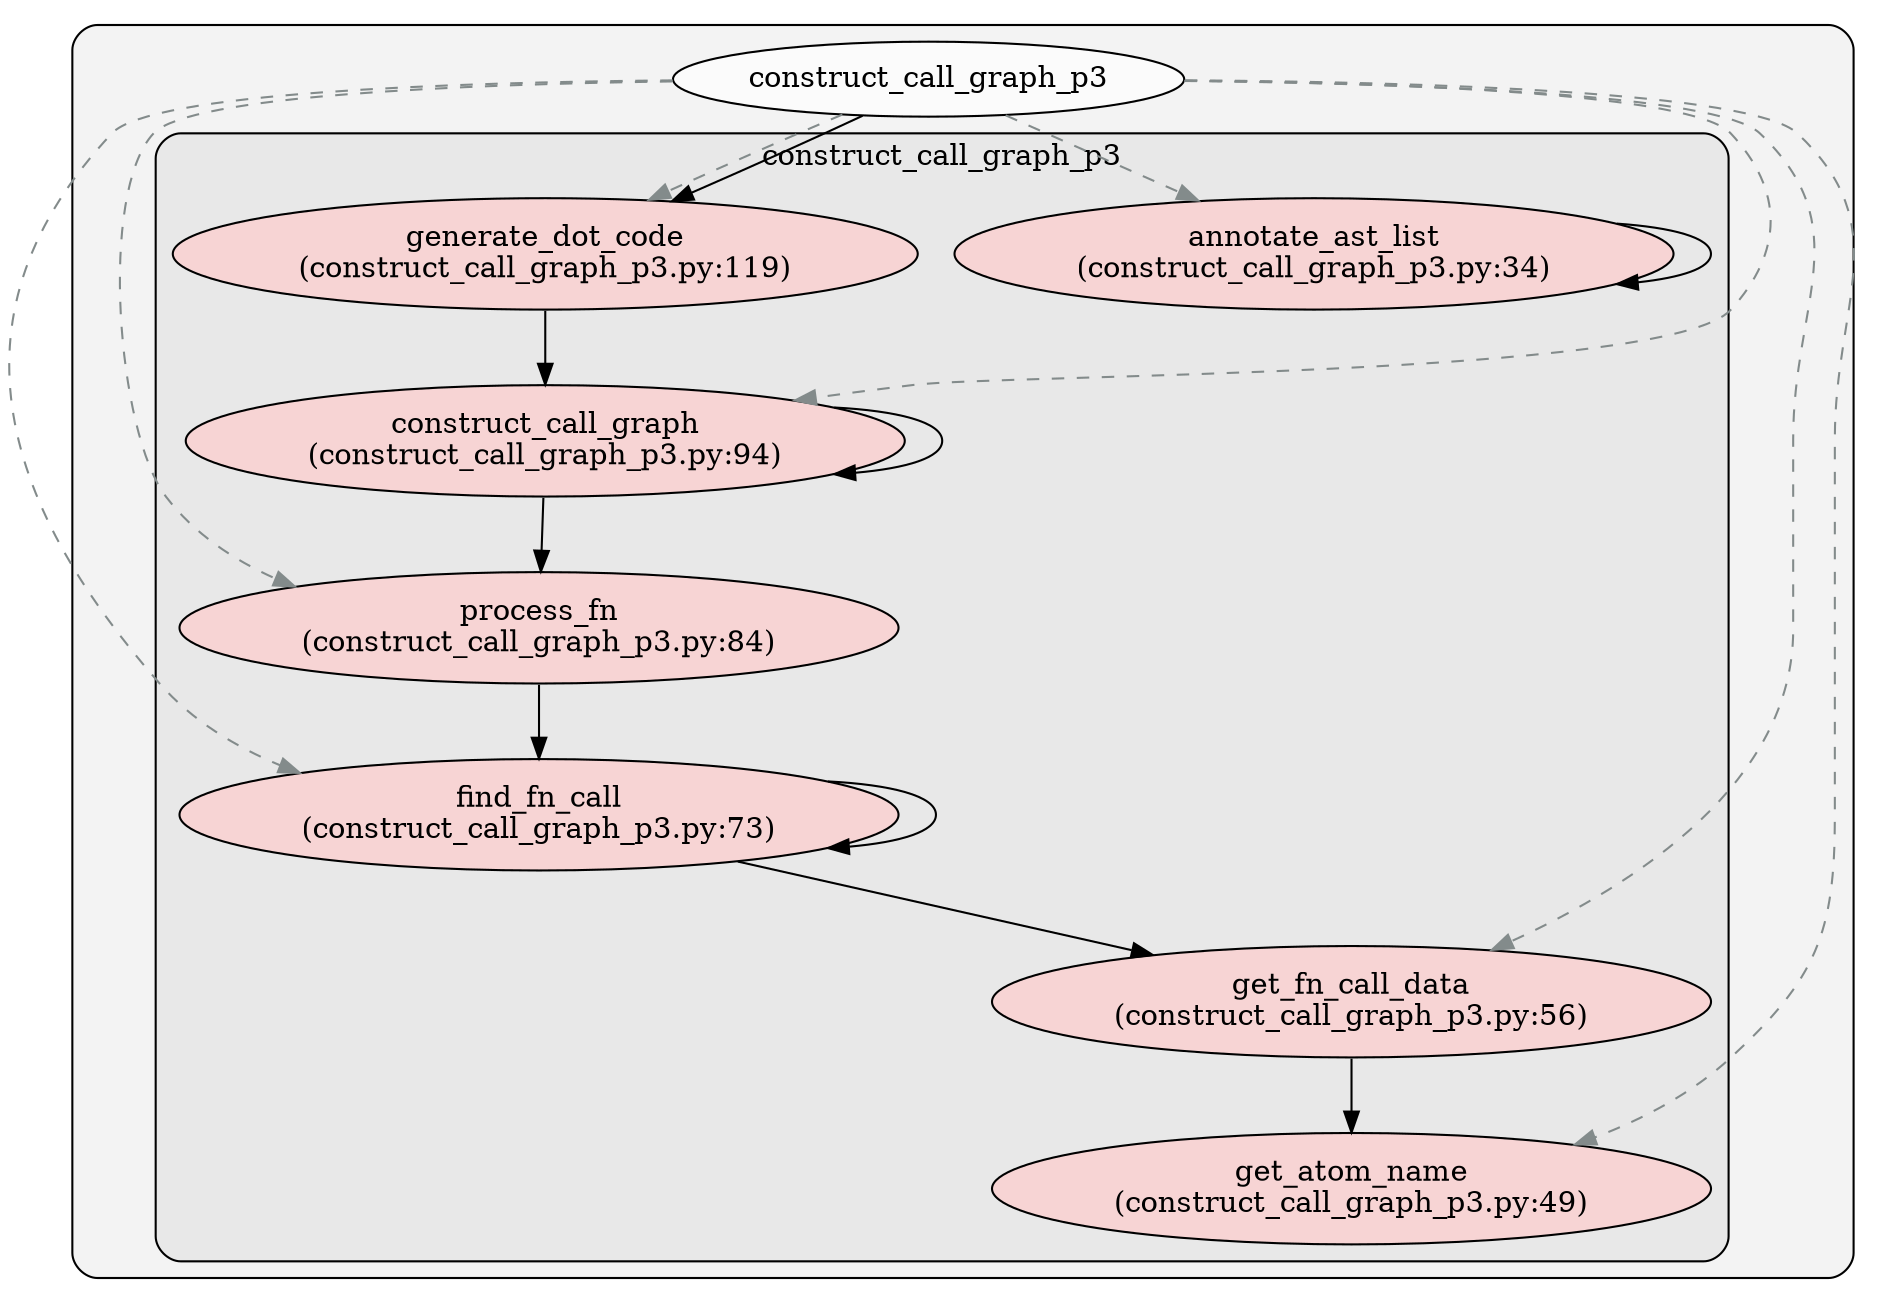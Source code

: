 digraph G {
    graph [rankdir=TB, clusterrank="local"];
    subgraph cluster_G {

        graph [style="filled,rounded",fillcolor="#80808018", label=""];
        construct_call_graphX_p3 [label="construct_call_graph_p3", style="filled", fillcolor="#ffffffb2", fontcolor="#000000", group="0"];
        subgraph cluster_construct_call_graphX_p3 {

            graph [style="filled,rounded",fillcolor="#80808018", label="construct_call_graph_p3"];
            construct_call_graphX_p3__annotate_ast_list [label="annotate_ast_list\n(construct_call_graph_p3.py:34)", style="filled", fillcolor="#feccccb2", fontcolor="#000000", group="0"];
        }
        subgraph cluster_construct_call_graphX_p3 {

            graph [style="filled,rounded",fillcolor="#80808018", label="construct_call_graph_p3"];
            construct_call_graphX_p3__construct_call_graphX [label="construct_call_graph\n(construct_call_graph_p3.py:94)", style="filled", fillcolor="#feccccb2", fontcolor="#000000", group="0"];
        }
        subgraph cluster_construct_call_graphX_p3 {

            graph [style="filled,rounded",fillcolor="#80808018", label="construct_call_graph_p3"];
            construct_call_graphX_p3__find_fn_call [label="find_fn_call\n(construct_call_graph_p3.py:73)", style="filled", fillcolor="#feccccb2", fontcolor="#000000", group="0"];
        }
        subgraph cluster_construct_call_graphX_p3 {

            graph [style="filled,rounded",fillcolor="#80808018", label="construct_call_graph_p3"];
            construct_call_graphX_p3__generate_dot_code [label="generate_dot_code\n(construct_call_graph_p3.py:119)", style="filled", fillcolor="#feccccb2", fontcolor="#000000", group="0"];
        }
        subgraph cluster_construct_call_graphX_p3 {

            graph [style="filled,rounded",fillcolor="#80808018", label="construct_call_graph_p3"];
            construct_call_graphX_p3__get_atom_name [label="get_atom_name\n(construct_call_graph_p3.py:49)", style="filled", fillcolor="#feccccb2", fontcolor="#000000", group="0"];
        }
        subgraph cluster_construct_call_graphX_p3 {

            graph [style="filled,rounded",fillcolor="#80808018", label="construct_call_graph_p3"];
            construct_call_graphX_p3__get_fn_call_data [label="get_fn_call_data\n(construct_call_graph_p3.py:56)", style="filled", fillcolor="#feccccb2", fontcolor="#000000", group="0"];
        }
        subgraph cluster_construct_call_graphX_p3 {

            graph [style="filled,rounded",fillcolor="#80808018", label="construct_call_graph_p3"];
            construct_call_graphX_p3__process_fn [label="process_fn\n(construct_call_graph_p3.py:84)", style="filled", fillcolor="#feccccb2", fontcolor="#000000", group="0"];
        }
    }
        construct_call_graphX_p3 -> construct_call_graphX_p3__get_fn_call_data [style="dashed", color="#838b8b"];
        construct_call_graphX_p3 -> construct_call_graphX_p3__process_fn [style="dashed", color="#838b8b"];
        construct_call_graphX_p3 -> construct_call_graphX_p3__generate_dot_code [style="dashed", color="#838b8b"];
        construct_call_graphX_p3 -> construct_call_graphX_p3__annotate_ast_list [style="dashed", color="#838b8b"];
        construct_call_graphX_p3 -> construct_call_graphX_p3__find_fn_call [style="dashed", color="#838b8b"];
        construct_call_graphX_p3 -> construct_call_graphX_p3__get_atom_name [style="dashed", color="#838b8b"];
        construct_call_graphX_p3 -> construct_call_graphX_p3__construct_call_graphX [style="dashed", color="#838b8b"];
        construct_call_graphX_p3 -> construct_call_graphX_p3__generate_dot_code [style="solid", color="#000000"];
        construct_call_graphX_p3__annotate_ast_list -> construct_call_graphX_p3__annotate_ast_list [style="solid", color="#000000"];
        construct_call_graphX_p3__get_fn_call_data -> construct_call_graphX_p3__get_atom_name [style="solid", color="#000000"];
        construct_call_graphX_p3__find_fn_call -> construct_call_graphX_p3__get_fn_call_data [style="solid", color="#000000"];
        construct_call_graphX_p3__find_fn_call -> construct_call_graphX_p3__find_fn_call [style="solid", color="#000000"];
        construct_call_graphX_p3__process_fn -> construct_call_graphX_p3__find_fn_call [style="solid", color="#000000"];
        construct_call_graphX_p3__construct_call_graphX -> construct_call_graphX_p3__process_fn [style="solid", color="#000000"];
        construct_call_graphX_p3__construct_call_graphX -> construct_call_graphX_p3__construct_call_graphX [style="solid", color="#000000"];
        construct_call_graphX_p3__generate_dot_code -> construct_call_graphX_p3__construct_call_graphX [style="solid", color="#000000"];
    }
